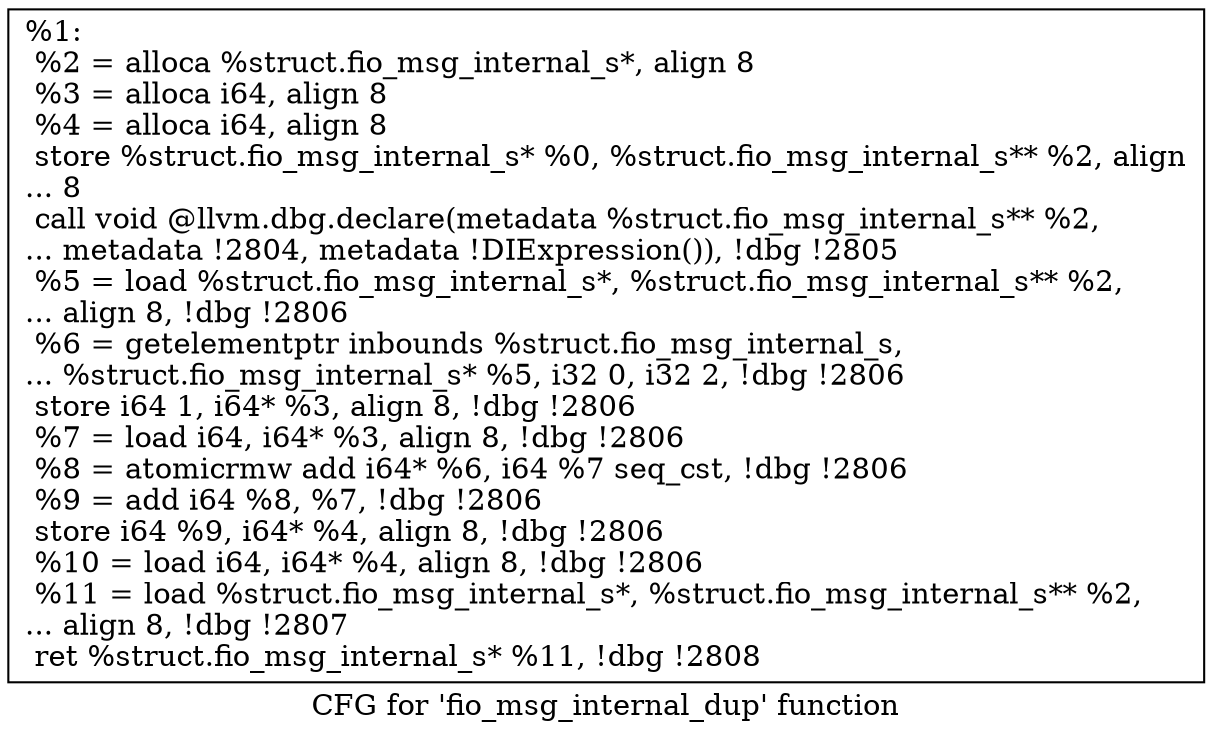 digraph "CFG for 'fio_msg_internal_dup' function" {
	label="CFG for 'fio_msg_internal_dup' function";

	Node0x5568514a6e70 [shape=record,label="{%1:\l  %2 = alloca %struct.fio_msg_internal_s*, align 8\l  %3 = alloca i64, align 8\l  %4 = alloca i64, align 8\l  store %struct.fio_msg_internal_s* %0, %struct.fio_msg_internal_s** %2, align\l... 8\l  call void @llvm.dbg.declare(metadata %struct.fio_msg_internal_s** %2,\l... metadata !2804, metadata !DIExpression()), !dbg !2805\l  %5 = load %struct.fio_msg_internal_s*, %struct.fio_msg_internal_s** %2,\l... align 8, !dbg !2806\l  %6 = getelementptr inbounds %struct.fio_msg_internal_s,\l... %struct.fio_msg_internal_s* %5, i32 0, i32 2, !dbg !2806\l  store i64 1, i64* %3, align 8, !dbg !2806\l  %7 = load i64, i64* %3, align 8, !dbg !2806\l  %8 = atomicrmw add i64* %6, i64 %7 seq_cst, !dbg !2806\l  %9 = add i64 %8, %7, !dbg !2806\l  store i64 %9, i64* %4, align 8, !dbg !2806\l  %10 = load i64, i64* %4, align 8, !dbg !2806\l  %11 = load %struct.fio_msg_internal_s*, %struct.fio_msg_internal_s** %2,\l... align 8, !dbg !2807\l  ret %struct.fio_msg_internal_s* %11, !dbg !2808\l}"];
}
